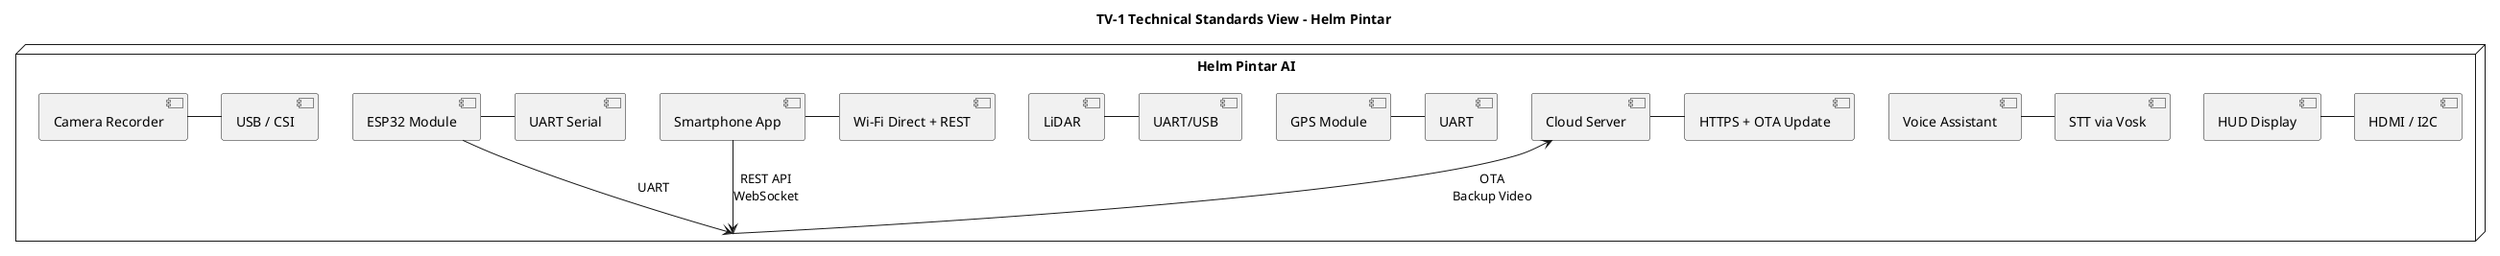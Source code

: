 @startuml
title TV-1 Technical Standards View – Helm Pintar

node "Helm Pintar AI" {
  [HUD Display] - [HDMI / I2C]
  [Voice Assistant] - [STT via Vosk]
  [ESP32 Module] - [UART Serial]
  [GPS Module] - [UART]
  [LiDAR] - [UART/USB]
  [Smartphone App] - [Wi-Fi Direct + REST]
  [Cloud Server] - [HTTPS + OTA Update]
  [Camera Recorder] - [USB / CSI]
}

[ESP32 Module] --> [Helm Pintar AI] : UART
[Smartphone App] --> [Helm Pintar AI] : REST API\nWebSocket
[Helm Pintar AI] --> [Cloud Server] : OTA\nBackup Video
@enduml

